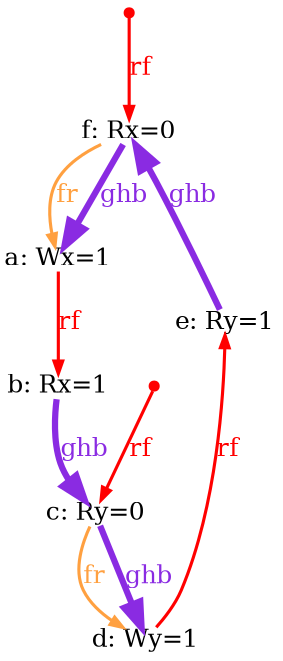 digraph G {

fontname="Arial";


/* the unlocked events */
eiid0 [label="a: Wx=1", shape="none", fontsize=12, pos="1.000000,1.500000!", fixedsize="true", height="0.166667", width="0.666667"];
eiid1 [label="b: Rx=1", shape="none", fontsize=12, pos="1.000000,0.750000!", fixedsize="true", height="0.166667", width="0.666667"];
eiid2 [label="c: Ry=0", shape="none", fontsize=12, pos="1.000000,0.000000!", fixedsize="true", height="0.166667", width="0.666667"];
eiid3 [label="d: Wy=1", shape="none", fontsize=12, pos="2.500000,1.500000!", fixedsize="true", height="0.166667", width="0.666667"];
eiid4 [label="e: Ry=1", shape="none", fontsize=12, pos="2.500000,0.750000!", fixedsize="true", height="0.166667", width="0.666667"];
eiid5 [label="f: Rx=0", shape="none", fontsize=12, pos="2.500000,0.000000!", fixedsize="true", height="0.166667", width="0.666667"];

/* the intra_causality_data edges */


/* the intra_causality_control edges */

/* the poi edges */
/* the rfmap edges */
eiid0 -> eiid1 [label="rf", color="red", fontcolor="red", fontsize=12, penwidth="1.500000", arrowsize="0.600000"];
initeiid2 [shape=point, height=0.06, width=0.06, color="red", pos="0.100000,0.112500!"];
initeiid2 -> eiid2 [label="rf", color="red", fontcolor="red", fontsize=12, penwidth="1.500000", arrowsize="0.600000"];
eiid4 -> eiid3 [label="rf", color="red", fontcolor="red", fontsize=12, penwidth="1.500000", arrowsize="0.600000", dir="back"];
initeiid5 [shape=point, height=0.06, width=0.06, color="red", pos="1.600000,0.112500!"];
initeiid5 -> eiid5 [label="rf", color="red", fontcolor="red", fontsize=12, penwidth="1.500000", arrowsize="0.600000"];


/* The viewed-before edges */
eiid1 -> eiid2 [label="ghb", fontsize=12, penwidth="3.0", color="blueviolet", fontcolor="blueviolet", arrowsize="1.2"];
eiid2 -> eiid3 [label="ghb", fontsize=12, penwidth="3.0", color="blueviolet", fontcolor="blueviolet", arrowsize="1.2"];
eiid5 -> eiid4 [label="ghb", fontsize=12, dir="back", penwidth="3.0", color="blueviolet", fontcolor="blueviolet", arrowsize="1.2"];
eiid5 -> eiid0 [label="ghb", fontsize=12, penwidth="3.0", color="blueviolet", fontcolor="blueviolet", arrowsize="1.2"];
eiid2 -> eiid3 [label="fr", color="#ffa040", fontcolor="#ffa040", fontsize=12, penwidth="1.500000", arrowsize="0.600000"];
eiid5 -> eiid0 [label="fr", color="#ffa040", fontcolor="#ffa040", fontsize=12, penwidth="1.500000", arrowsize="0.600000"];
}
